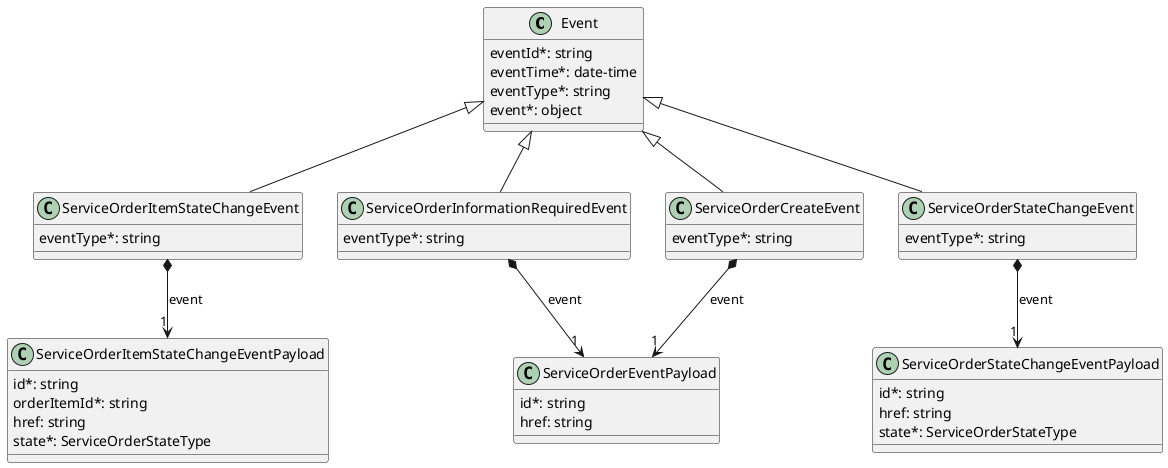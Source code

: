 @startuml


class Event {

    eventId*: string
    eventTime*: date-time
    eventType*: string
    event*: object
}



class ServiceOrderEventPayload {

    id*: string
    href: string
}



class ServiceOrderCreateEvent {

    eventType*: string
}
Event <|-- ServiceOrderCreateEvent

ServiceOrderCreateEvent *-->"1" ServiceOrderEventPayload : event


class ServiceOrderItemStateChangeEvent {

    eventType*: string
}
Event <|-- ServiceOrderItemStateChangeEvent

ServiceOrderItemStateChangeEvent *-->"1" ServiceOrderItemStateChangeEventPayload : event


class ServiceOrderItemStateChangeEventPayload {

    id*: string
    orderItemId*: string
    href: string
    state*: ServiceOrderStateType
}



class ServiceOrderStateChangeEvent {

    eventType*: string
}
Event <|-- ServiceOrderStateChangeEvent

ServiceOrderStateChangeEvent *-->"1" ServiceOrderStateChangeEventPayload : event


class ServiceOrderStateChangeEventPayload {

    id*: string
    href: string
    state*: ServiceOrderStateType
}



class ServiceOrderInformationRequiredEvent {

    eventType*: string
}
Event <|-- ServiceOrderInformationRequiredEvent

ServiceOrderInformationRequiredEvent *-->"1" ServiceOrderEventPayload : event

@enduml
